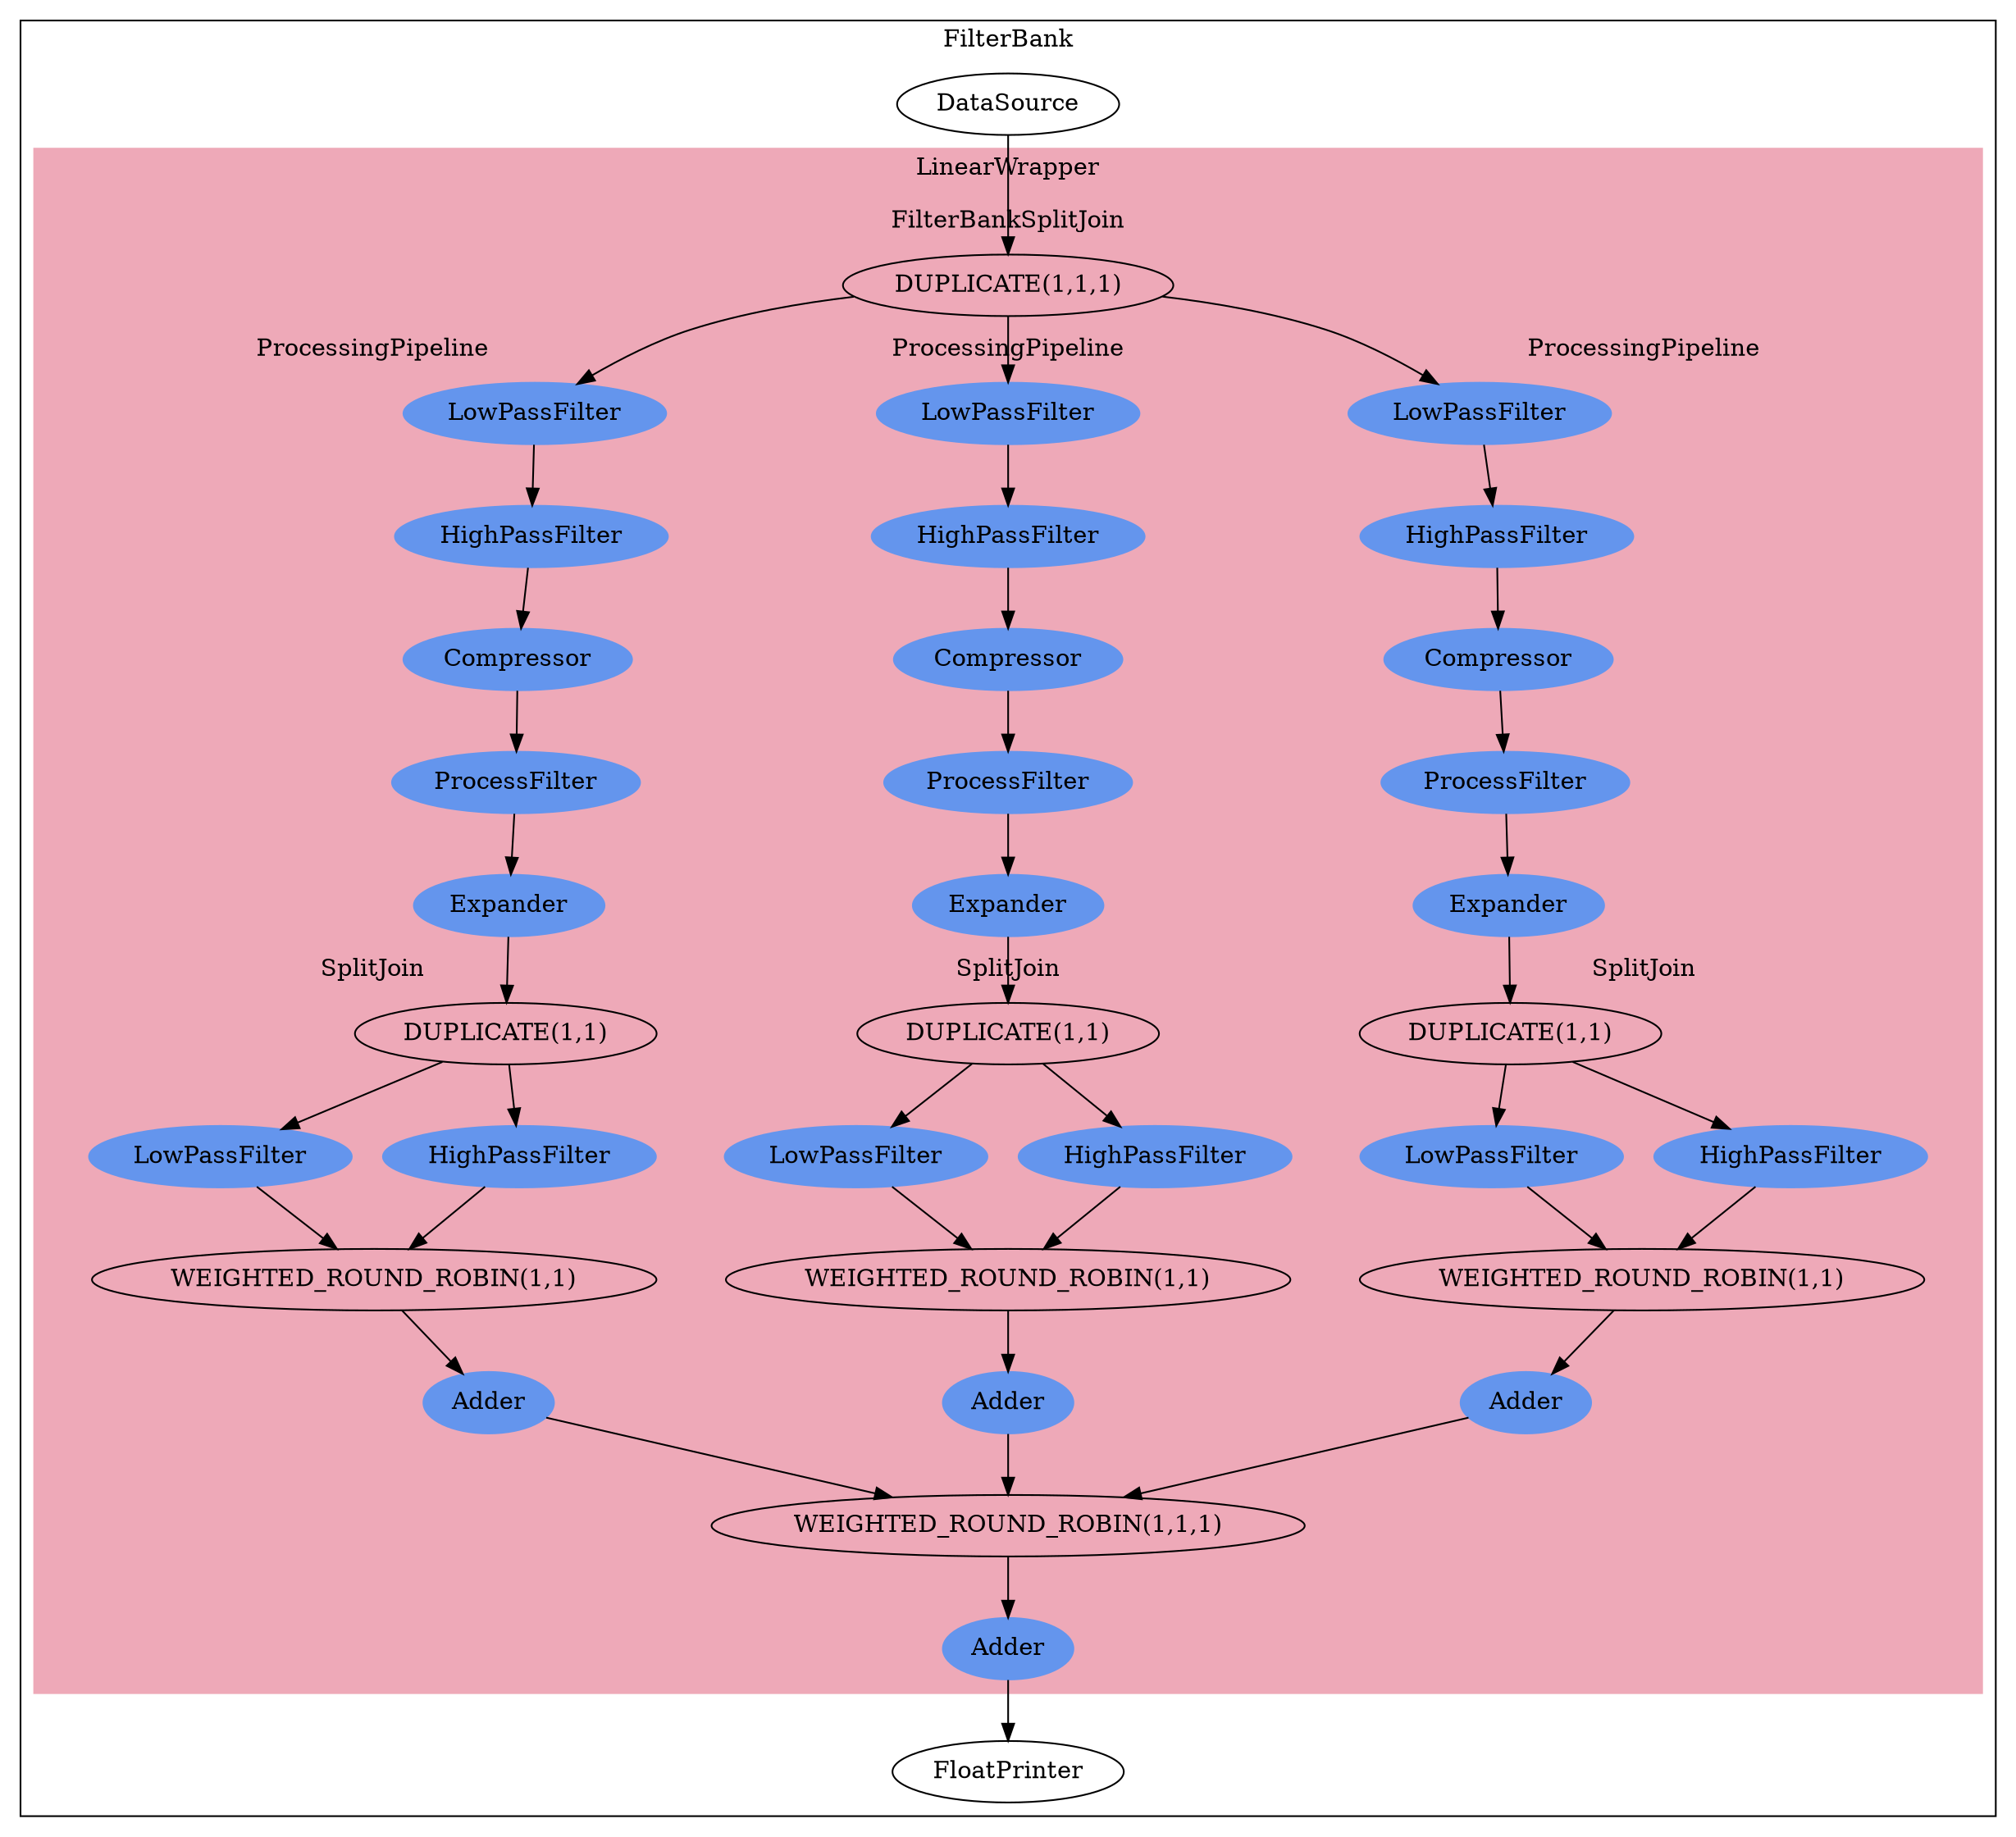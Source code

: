 digraph streamit {
subgraph cluster_node1 {
 label="FilterBank";
node2 [ label="DataSource" ]
subgraph cluster_node3 {
 color=pink2;
 style=filled;
 label="LinearWrapper\n";
subgraph cluster_node4 {
 color=pink2;
 style=filled;
 label="FilterBankSplitJoin\n";
node5 [ label="DUPLICATE(1,1,1)" ]
node6 [ label="WEIGHTED_ROUND_ROBIN(1,1,1)" ]
subgraph cluster_node7 {
 color=pink2;
 style=filled;
 label="ProcessingPipeline\n";
node8 [ color=cornflowerblue, style=filled, label="LowPassFilter" ]
node9 [ color=cornflowerblue, style=filled, label="HighPassFilter" ]
node8 -> node9
node10 [ color=cornflowerblue, style=filled, label="Compressor" ]
node9 -> node10
node11 [ color=cornflowerblue, style=filled, label="ProcessFilter" ]
node10 -> node11
node12 [ color=cornflowerblue, style=filled, label="Expander" ]
node11 -> node12
subgraph cluster_node13 {
 color=pink2;
 style=filled;
 label="SplitJoin\n";
node14 [ label="DUPLICATE(1,1)" ]
node15 [ label="WEIGHTED_ROUND_ROBIN(1,1)" ]
node16 [ color=cornflowerblue, style=filled, label="LowPassFilter" ]
node14 -> node16
node16 -> node15
node17 [ color=cornflowerblue, style=filled, label="HighPassFilter" ]
node14 -> node17
node17 -> node15
}
node12 -> node14
node18 [ color=cornflowerblue, style=filled, label="Adder" ]
node15 -> node18
}
node5 -> node8
node18 -> node6
subgraph cluster_node19 {
 color=pink2;
 style=filled;
 label="ProcessingPipeline\n";
node20 [ color=cornflowerblue, style=filled, label="LowPassFilter" ]
node21 [ color=cornflowerblue, style=filled, label="HighPassFilter" ]
node20 -> node21
node22 [ color=cornflowerblue, style=filled, label="Compressor" ]
node21 -> node22
node23 [ color=cornflowerblue, style=filled, label="ProcessFilter" ]
node22 -> node23
node24 [ color=cornflowerblue, style=filled, label="Expander" ]
node23 -> node24
subgraph cluster_node25 {
 color=pink2;
 style=filled;
 label="SplitJoin\n";
node26 [ label="DUPLICATE(1,1)" ]
node27 [ label="WEIGHTED_ROUND_ROBIN(1,1)" ]
node28 [ color=cornflowerblue, style=filled, label="LowPassFilter" ]
node26 -> node28
node28 -> node27
node29 [ color=cornflowerblue, style=filled, label="HighPassFilter" ]
node26 -> node29
node29 -> node27
}
node24 -> node26
node30 [ color=cornflowerblue, style=filled, label="Adder" ]
node27 -> node30
}
node5 -> node20
node30 -> node6
subgraph cluster_node31 {
 color=pink2;
 style=filled;
 label="ProcessingPipeline\n";
node32 [ color=cornflowerblue, style=filled, label="LowPassFilter" ]
node33 [ color=cornflowerblue, style=filled, label="HighPassFilter" ]
node32 -> node33
node34 [ color=cornflowerblue, style=filled, label="Compressor" ]
node33 -> node34
node35 [ color=cornflowerblue, style=filled, label="ProcessFilter" ]
node34 -> node35
node36 [ color=cornflowerblue, style=filled, label="Expander" ]
node35 -> node36
subgraph cluster_node37 {
 color=pink2;
 style=filled;
 label="SplitJoin\n";
node38 [ label="DUPLICATE(1,1)" ]
node39 [ label="WEIGHTED_ROUND_ROBIN(1,1)" ]
node40 [ color=cornflowerblue, style=filled, label="LowPassFilter" ]
node38 -> node40
node40 -> node39
node41 [ color=cornflowerblue, style=filled, label="HighPassFilter" ]
node38 -> node41
node41 -> node39
}
node36 -> node38
node42 [ color=cornflowerblue, style=filled, label="Adder" ]
node39 -> node42
}
node5 -> node32
node42 -> node6
}
node43 [ color=cornflowerblue, style=filled, label="Adder" ]
node6 -> node43
}
node2 -> node5
node44 [ label="FloatPrinter" ]
node43 -> node44
}
}
